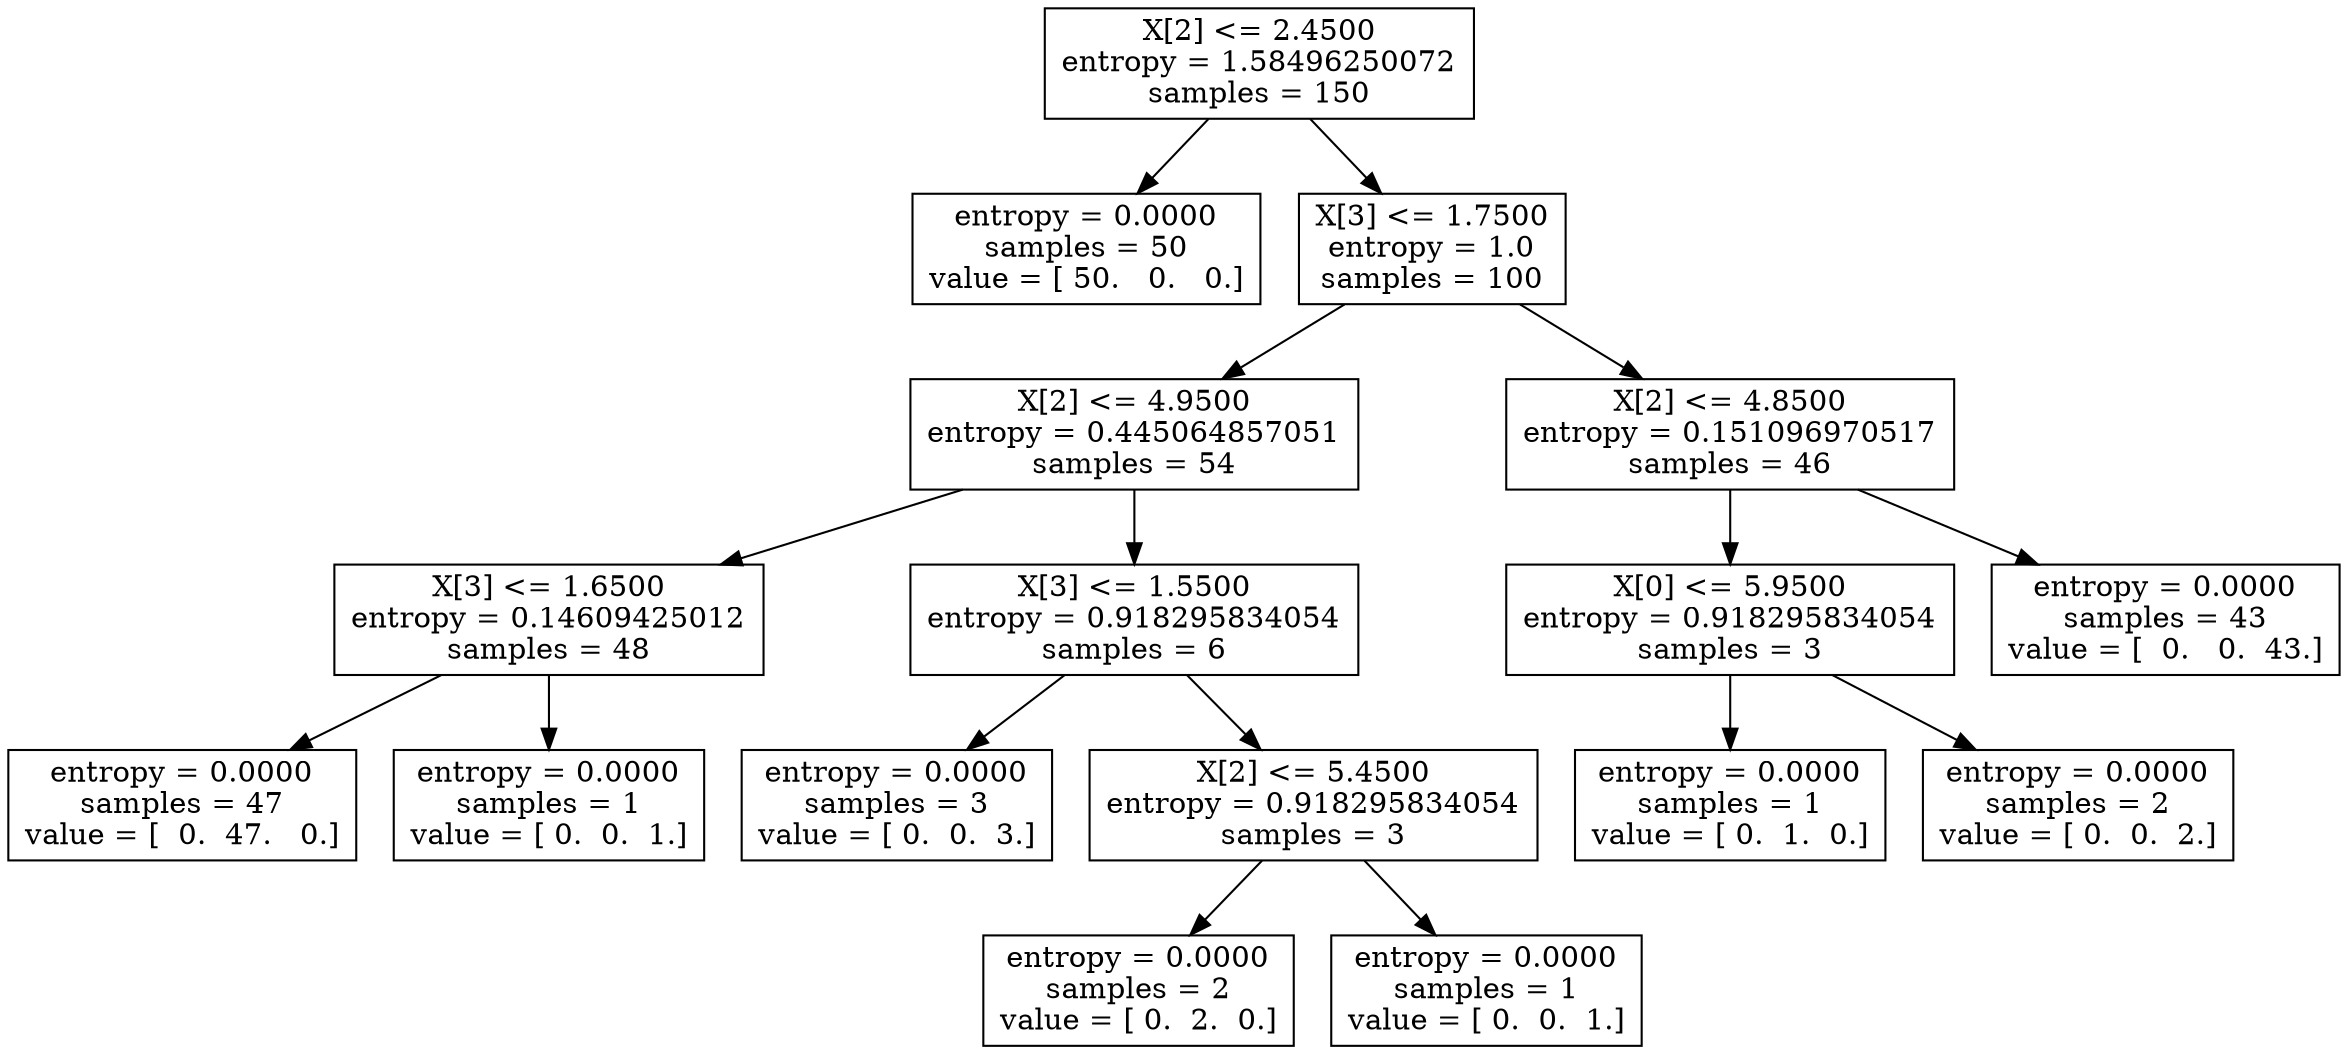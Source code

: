 digraph Tree {
0 [label="X[2] <= 2.4500\nentropy = 1.58496250072\nsamples = 150", shape="box"] ;
1 [label="entropy = 0.0000\nsamples = 50\nvalue = [ 50.   0.   0.]", shape="box"] ;
0 -> 1 ;
2 [label="X[3] <= 1.7500\nentropy = 1.0\nsamples = 100", shape="box"] ;
0 -> 2 ;
3 [label="X[2] <= 4.9500\nentropy = 0.445064857051\nsamples = 54", shape="box"] ;
2 -> 3 ;
4 [label="X[3] <= 1.6500\nentropy = 0.14609425012\nsamples = 48", shape="box"] ;
3 -> 4 ;
5 [label="entropy = 0.0000\nsamples = 47\nvalue = [  0.  47.   0.]", shape="box"] ;
4 -> 5 ;
6 [label="entropy = 0.0000\nsamples = 1\nvalue = [ 0.  0.  1.]", shape="box"] ;
4 -> 6 ;
7 [label="X[3] <= 1.5500\nentropy = 0.918295834054\nsamples = 6", shape="box"] ;
3 -> 7 ;
8 [label="entropy = 0.0000\nsamples = 3\nvalue = [ 0.  0.  3.]", shape="box"] ;
7 -> 8 ;
9 [label="X[2] <= 5.4500\nentropy = 0.918295834054\nsamples = 3", shape="box"] ;
7 -> 9 ;
10 [label="entropy = 0.0000\nsamples = 2\nvalue = [ 0.  2.  0.]", shape="box"] ;
9 -> 10 ;
11 [label="entropy = 0.0000\nsamples = 1\nvalue = [ 0.  0.  1.]", shape="box"] ;
9 -> 11 ;
12 [label="X[2] <= 4.8500\nentropy = 0.151096970517\nsamples = 46", shape="box"] ;
2 -> 12 ;
13 [label="X[0] <= 5.9500\nentropy = 0.918295834054\nsamples = 3", shape="box"] ;
12 -> 13 ;
14 [label="entropy = 0.0000\nsamples = 1\nvalue = [ 0.  1.  0.]", shape="box"] ;
13 -> 14 ;
15 [label="entropy = 0.0000\nsamples = 2\nvalue = [ 0.  0.  2.]", shape="box"] ;
13 -> 15 ;
16 [label="entropy = 0.0000\nsamples = 43\nvalue = [  0.   0.  43.]", shape="box"] ;
12 -> 16 ;
}